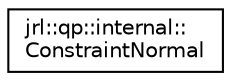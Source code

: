 digraph "Graphical Class Hierarchy"
{
 // LATEX_PDF_SIZE
  edge [fontname="Helvetica",fontsize="10",labelfontname="Helvetica",labelfontsize="10"];
  node [fontname="Helvetica",fontsize="10",shape=record];
  rankdir="LR";
  Node0 [label="jrl::qp::internal::\lConstraintNormal",height=0.2,width=0.4,color="black", fillcolor="white", style="filled",URL="$classjrl_1_1qp_1_1internal_1_1ConstraintNormal.html",tooltip=" "];
}
